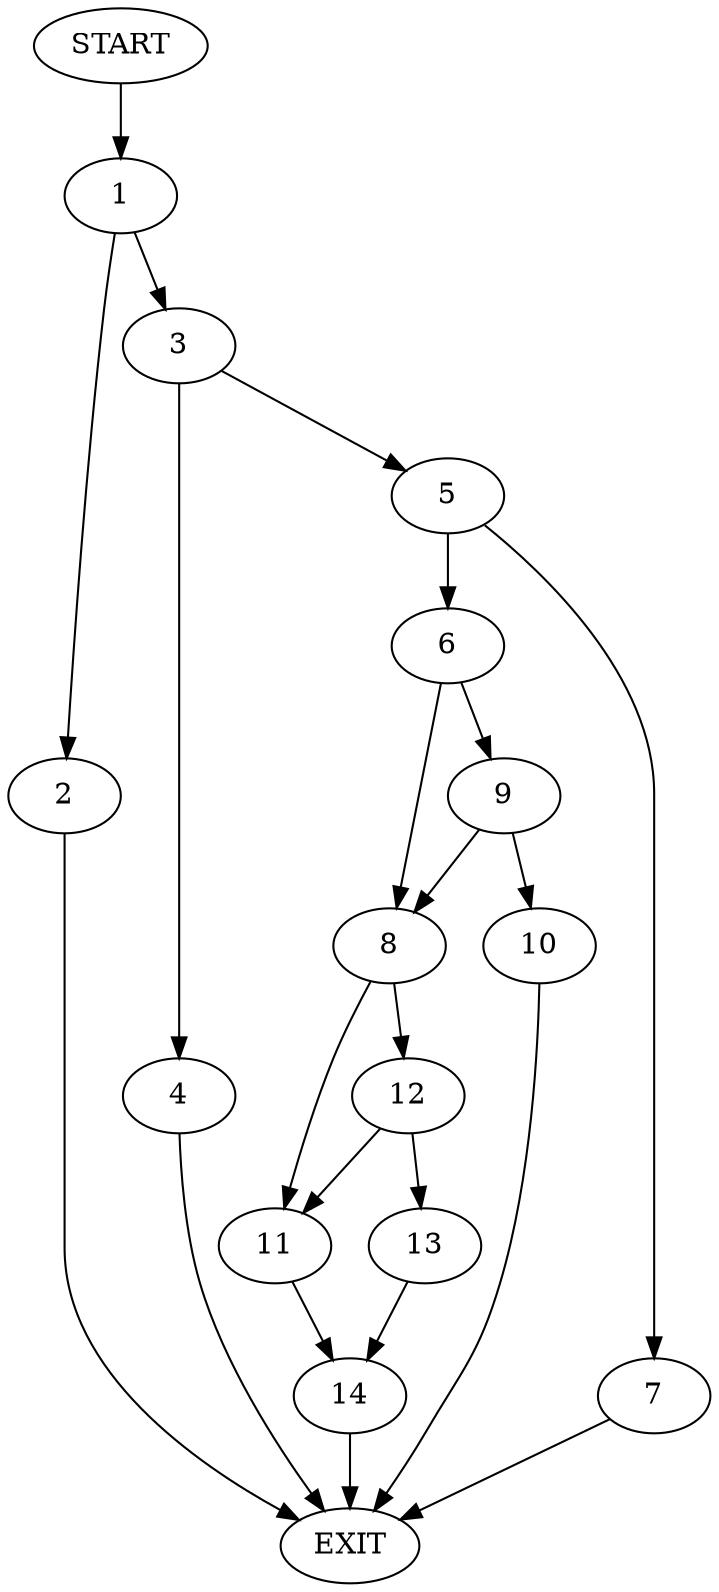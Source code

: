 digraph {
0 [label="START"]
15 [label="EXIT"]
0 -> 1
1 -> 2
1 -> 3
2 -> 15
3 -> 4
3 -> 5
5 -> 6
5 -> 7
4 -> 15
6 -> 8
6 -> 9
7 -> 15
9 -> 8
9 -> 10
8 -> 11
8 -> 12
10 -> 15
12 -> 11
12 -> 13
11 -> 14
13 -> 14
14 -> 15
}
